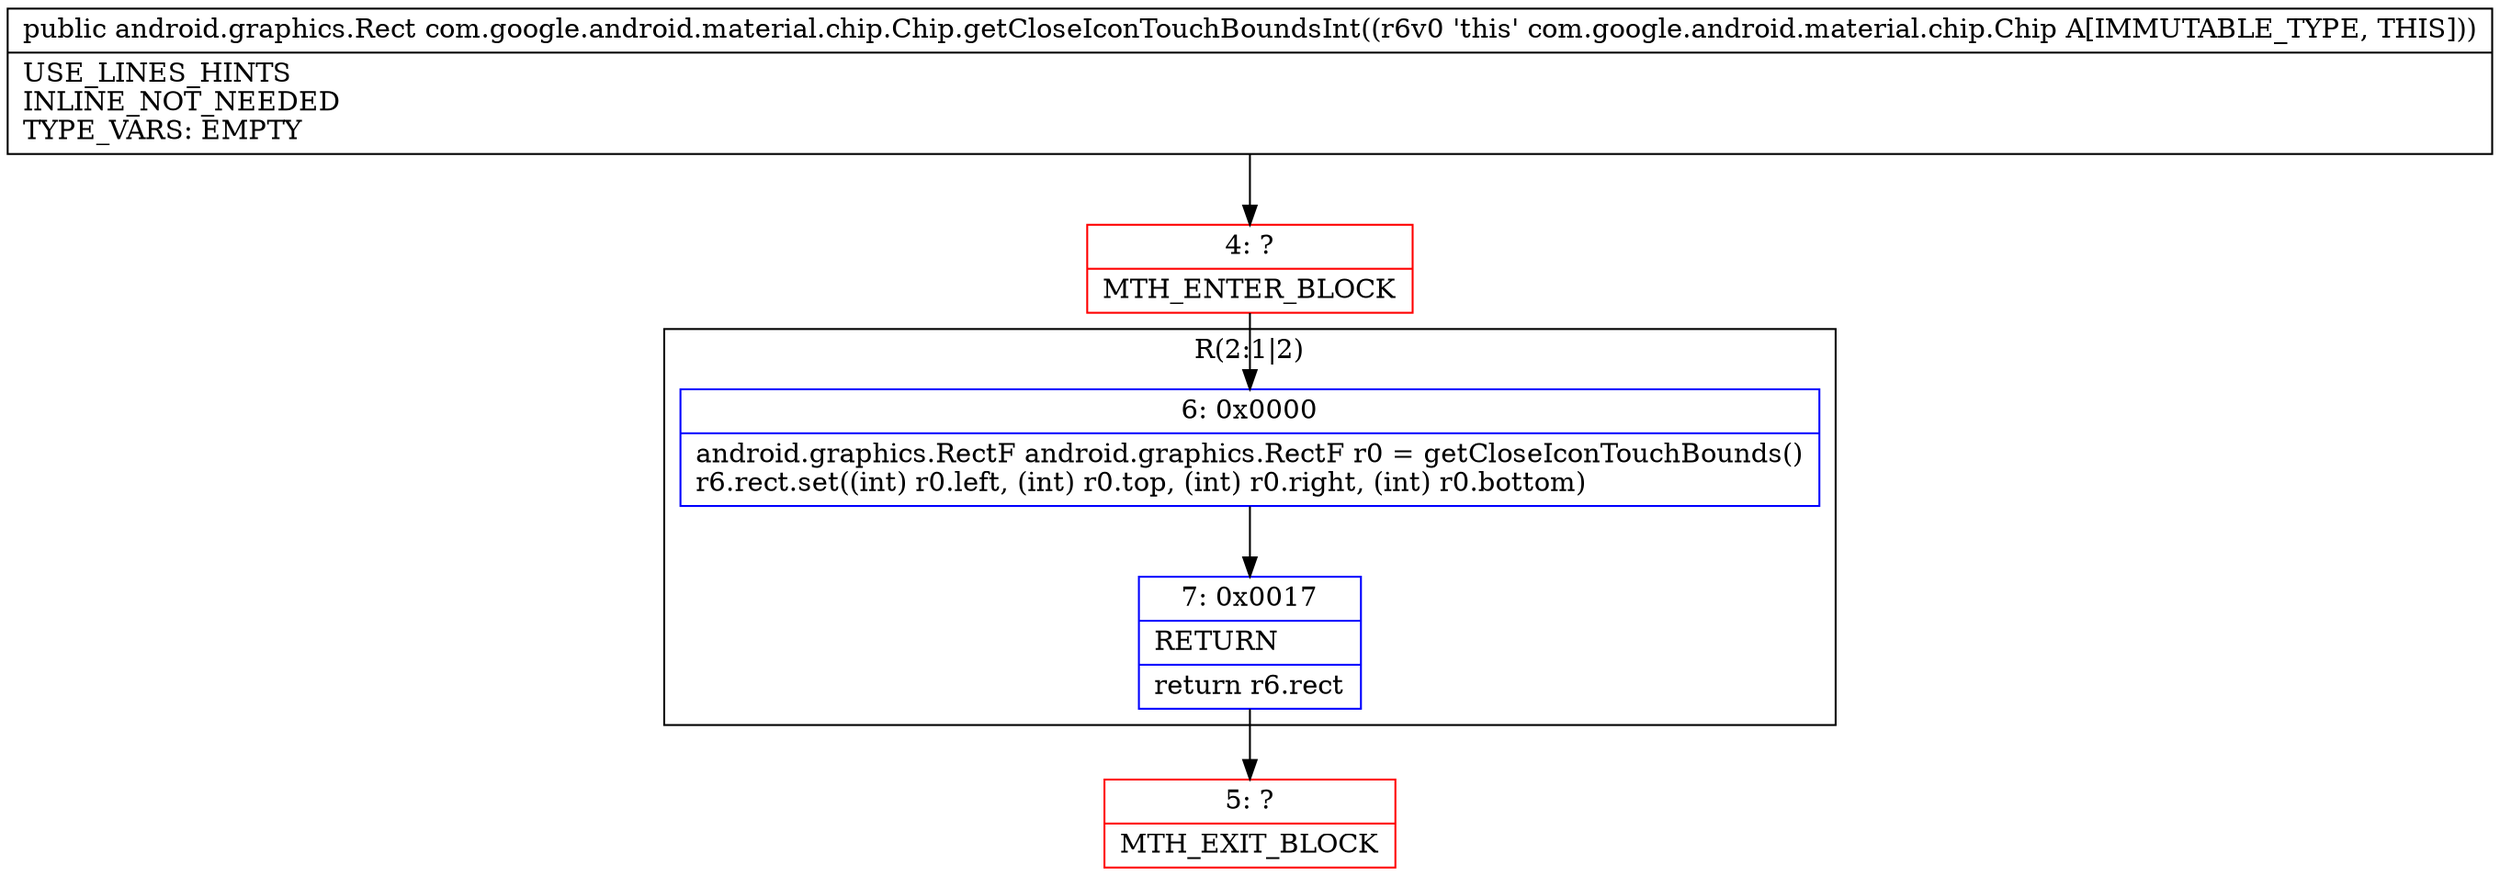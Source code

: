 digraph "CFG forcom.google.android.material.chip.Chip.getCloseIconTouchBoundsInt()Landroid\/graphics\/Rect;" {
subgraph cluster_Region_1961151101 {
label = "R(2:1|2)";
node [shape=record,color=blue];
Node_6 [shape=record,label="{6\:\ 0x0000|android.graphics.RectF android.graphics.RectF r0 = getCloseIconTouchBounds()\lr6.rect.set((int) r0.left, (int) r0.top, (int) r0.right, (int) r0.bottom)\l}"];
Node_7 [shape=record,label="{7\:\ 0x0017|RETURN\l|return r6.rect\l}"];
}
Node_4 [shape=record,color=red,label="{4\:\ ?|MTH_ENTER_BLOCK\l}"];
Node_5 [shape=record,color=red,label="{5\:\ ?|MTH_EXIT_BLOCK\l}"];
MethodNode[shape=record,label="{public android.graphics.Rect com.google.android.material.chip.Chip.getCloseIconTouchBoundsInt((r6v0 'this' com.google.android.material.chip.Chip A[IMMUTABLE_TYPE, THIS]))  | USE_LINES_HINTS\lINLINE_NOT_NEEDED\lTYPE_VARS: EMPTY\l}"];
MethodNode -> Node_4;Node_6 -> Node_7;
Node_7 -> Node_5;
Node_4 -> Node_6;
}

